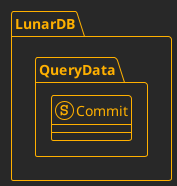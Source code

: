 @startuml Commit
!theme crt-amber

namespace LunarDB.QueryData {

struct Commit {
    
}

}

@enduml